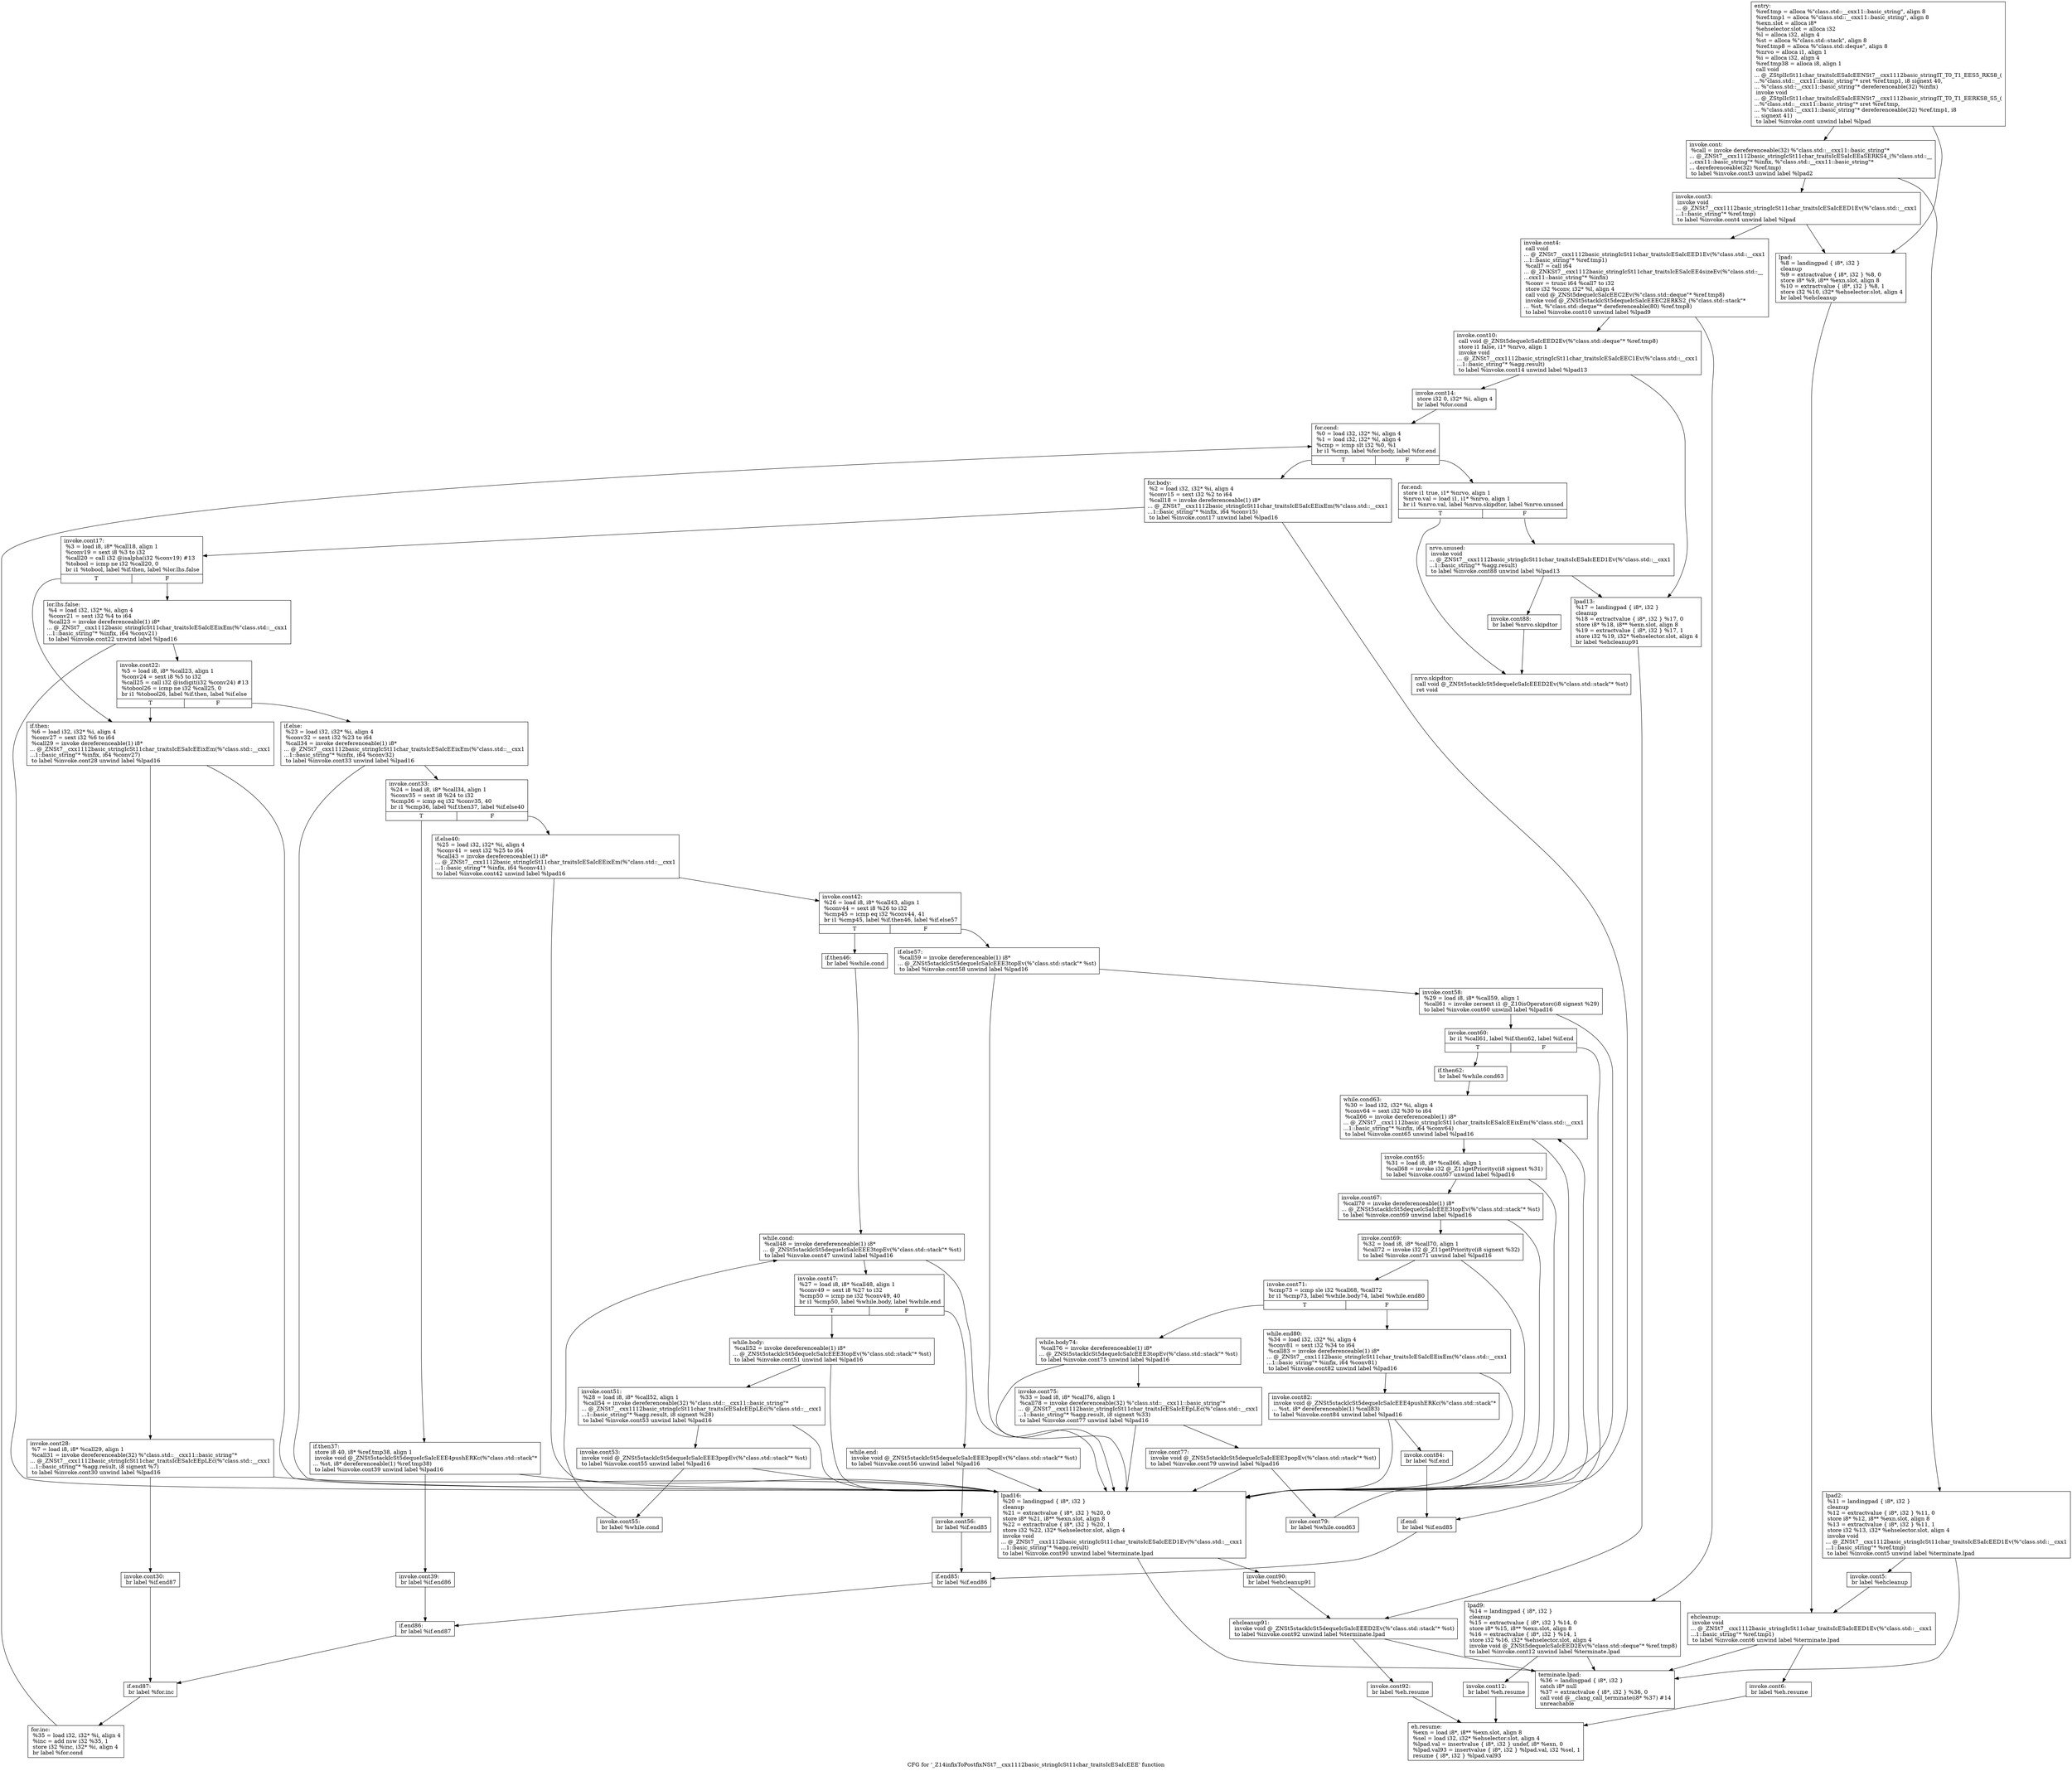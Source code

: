 digraph "CFG for '_Z14infixToPostfixNSt7__cxx1112basic_stringIcSt11char_traitsIcESaIcEEE' function" {
	label="CFG for '_Z14infixToPostfixNSt7__cxx1112basic_stringIcSt11char_traitsIcESaIcEEE' function";

	Node0x6b3dec0 [shape=record,label="{entry:\l  %ref.tmp = alloca %\"class.std::__cxx11::basic_string\", align 8\l  %ref.tmp1 = alloca %\"class.std::__cxx11::basic_string\", align 8\l  %exn.slot = alloca i8*\l  %ehselector.slot = alloca i32\l  %l = alloca i32, align 4\l  %st = alloca %\"class.std::stack\", align 8\l  %ref.tmp8 = alloca %\"class.std::deque\", align 8\l  %nrvo = alloca i1, align 1\l  %i = alloca i32, align 4\l  %ref.tmp38 = alloca i8, align 1\l  call void\l... @_ZStplIcSt11char_traitsIcESaIcEENSt7__cxx1112basic_stringIT_T0_T1_EES5_RKS8_(\l...%\"class.std::__cxx11::basic_string\"* sret %ref.tmp1, i8 signext 40,\l... %\"class.std::__cxx11::basic_string\"* dereferenceable(32) %infix)\l  invoke void\l... @_ZStplIcSt11char_traitsIcESaIcEENSt7__cxx1112basic_stringIT_T0_T1_EERKS8_S5_(\l...%\"class.std::__cxx11::basic_string\"* sret %ref.tmp,\l... %\"class.std::__cxx11::basic_string\"* dereferenceable(32) %ref.tmp1, i8\l... signext 41)\l          to label %invoke.cont unwind label %lpad\l}"];
	Node0x6b3dec0 -> Node0x6b40200;
	Node0x6b3dec0 -> Node0x6b402e0;
	Node0x6b40200 [shape=record,label="{invoke.cont:                                      \l  %call = invoke dereferenceable(32) %\"class.std::__cxx11::basic_string\"*\l... @_ZNSt7__cxx1112basic_stringIcSt11char_traitsIcESaIcEEaSERKS4_(%\"class.std::__\l...cxx11::basic_string\"* %infix, %\"class.std::__cxx11::basic_string\"*\l... dereferenceable(32) %ref.tmp)\l          to label %invoke.cont3 unwind label %lpad2\l}"];
	Node0x6b40200 -> Node0x6b40770;
	Node0x6b40200 -> Node0x6b407f0;
	Node0x6b40770 [shape=record,label="{invoke.cont3:                                     \l  invoke void\l... @_ZNSt7__cxx1112basic_stringIcSt11char_traitsIcESaIcEED1Ev(%\"class.std::__cxx1\l...1::basic_string\"* %ref.tmp)\l          to label %invoke.cont4 unwind label %lpad\l}"];
	Node0x6b40770 -> Node0x6b40ba0;
	Node0x6b40770 -> Node0x6b402e0;
	Node0x6b40ba0 [shape=record,label="{invoke.cont4:                                     \l  call void\l... @_ZNSt7__cxx1112basic_stringIcSt11char_traitsIcESaIcEED1Ev(%\"class.std::__cxx1\l...1::basic_string\"* %ref.tmp1)\l  %call7 = call i64\l... @_ZNKSt7__cxx1112basic_stringIcSt11char_traitsIcESaIcEE4sizeEv(%\"class.std::__\l...cxx11::basic_string\"* %infix)\l  %conv = trunc i64 %call7 to i32\l  store i32 %conv, i32* %l, align 4\l  call void @_ZNSt5dequeIcSaIcEEC2Ev(%\"class.std::deque\"* %ref.tmp8)\l  invoke void @_ZNSt5stackIcSt5dequeIcSaIcEEEC2ERKS2_(%\"class.std::stack\"*\l... %st, %\"class.std::deque\"* dereferenceable(80) %ref.tmp8)\l          to label %invoke.cont10 unwind label %lpad9\l}"];
	Node0x6b40ba0 -> Node0x6b41700;
	Node0x6b40ba0 -> Node0x6b417e0;
	Node0x6b41700 [shape=record,label="{invoke.cont10:                                    \l  call void @_ZNSt5dequeIcSaIcEED2Ev(%\"class.std::deque\"* %ref.tmp8)\l  store i1 false, i1* %nrvo, align 1\l  invoke void\l... @_ZNSt7__cxx1112basic_stringIcSt11char_traitsIcESaIcEEC1Ev(%\"class.std::__cxx1\l...1::basic_string\"* %agg.result)\l          to label %invoke.cont14 unwind label %lpad13\l}"];
	Node0x6b41700 -> Node0x6b41e70;
	Node0x6b41700 -> Node0x6b41f20;
	Node0x6b41e70 [shape=record,label="{invoke.cont14:                                    \l  store i32 0, i32* %i, align 4\l  br label %for.cond\l}"];
	Node0x6b41e70 -> Node0x6b41e20;
	Node0x6b41e20 [shape=record,label="{for.cond:                                         \l  %0 = load i32, i32* %i, align 4\l  %1 = load i32, i32* %l, align 4\l  %cmp = icmp slt i32 %0, %1\l  br i1 %cmp, label %for.body, label %for.end\l|{<s0>T|<s1>F}}"];
	Node0x6b41e20:s0 -> Node0x6b42630;
	Node0x6b41e20:s1 -> Node0x6b3e0f0;
	Node0x6b42630 [shape=record,label="{for.body:                                         \l  %2 = load i32, i32* %i, align 4\l  %conv15 = sext i32 %2 to i64\l  %call18 = invoke dereferenceable(1) i8*\l... @_ZNSt7__cxx1112basic_stringIcSt11char_traitsIcESaIcEEixEm(%\"class.std::__cxx1\l...1::basic_string\"* %infix, i64 %conv15)\l          to label %invoke.cont17 unwind label %lpad16\l}"];
	Node0x6b42630 -> Node0x6b3e330;
	Node0x6b42630 -> Node0x6b3e410;
	Node0x6b3e330 [shape=record,label="{invoke.cont17:                                    \l  %3 = load i8, i8* %call18, align 1\l  %conv19 = sext i8 %3 to i32\l  %call20 = call i32 @isalpha(i32 %conv19) #13\l  %tobool = icmp ne i32 %call20, 0\l  br i1 %tobool, label %if.then, label %lor.lhs.false\l|{<s0>T|<s1>F}}"];
	Node0x6b3e330:s0 -> Node0x6b43880;
	Node0x6b3e330:s1 -> Node0x6b43950;
	Node0x6b43950 [shape=record,label="{lor.lhs.false:                                    \l  %4 = load i32, i32* %i, align 4\l  %conv21 = sext i32 %4 to i64\l  %call23 = invoke dereferenceable(1) i8*\l... @_ZNSt7__cxx1112basic_stringIcSt11char_traitsIcESaIcEEixEm(%\"class.std::__cxx1\l...1::basic_string\"* %infix, i64 %conv21)\l          to label %invoke.cont22 unwind label %lpad16\l}"];
	Node0x6b43950 -> Node0x6b43be0;
	Node0x6b43950 -> Node0x6b3e410;
	Node0x6b43be0 [shape=record,label="{invoke.cont22:                                    \l  %5 = load i8, i8* %call23, align 1\l  %conv24 = sext i8 %5 to i32\l  %call25 = call i32 @isdigit(i32 %conv24) #13\l  %tobool26 = icmp ne i32 %call25, 0\l  br i1 %tobool26, label %if.then, label %if.else\l|{<s0>T|<s1>F}}"];
	Node0x6b43be0:s0 -> Node0x6b43880;
	Node0x6b43be0:s1 -> Node0x6b43fb0;
	Node0x6b43880 [shape=record,label="{if.then:                                          \l  %6 = load i32, i32* %i, align 4\l  %conv27 = sext i32 %6 to i64\l  %call29 = invoke dereferenceable(1) i8*\l... @_ZNSt7__cxx1112basic_stringIcSt11char_traitsIcESaIcEEixEm(%\"class.std::__cxx1\l...1::basic_string\"* %infix, i64 %conv27)\l          to label %invoke.cont28 unwind label %lpad16\l}"];
	Node0x6b43880 -> Node0x6b441e0;
	Node0x6b43880 -> Node0x6b3e410;
	Node0x6b441e0 [shape=record,label="{invoke.cont28:                                    \l  %7 = load i8, i8* %call29, align 1\l  %call31 = invoke dereferenceable(32) %\"class.std::__cxx11::basic_string\"*\l... @_ZNSt7__cxx1112basic_stringIcSt11char_traitsIcESaIcEEpLEc(%\"class.std::__cxx1\l...1::basic_string\"* %agg.result, i8 signext %7)\l          to label %invoke.cont30 unwind label %lpad16\l}"];
	Node0x6b441e0 -> Node0x6b44420;
	Node0x6b441e0 -> Node0x6b3e410;
	Node0x6b44420 [shape=record,label="{invoke.cont30:                                    \l  br label %if.end87\l}"];
	Node0x6b44420 -> Node0x6b44190;
	Node0x6b402e0 [shape=record,label="{lpad:                                             \l  %8 = landingpad \{ i8*, i32 \}\l          cleanup\l  %9 = extractvalue \{ i8*, i32 \} %8, 0\l  store i8* %9, i8** %exn.slot, align 8\l  %10 = extractvalue \{ i8*, i32 \} %8, 1\l  store i32 %10, i32* %ehselector.slot, align 4\l  br label %ehcleanup\l}"];
	Node0x6b402e0 -> Node0x6b43ac0;
	Node0x6b407f0 [shape=record,label="{lpad2:                                            \l  %11 = landingpad \{ i8*, i32 \}\l          cleanup\l  %12 = extractvalue \{ i8*, i32 \} %11, 0\l  store i8* %12, i8** %exn.slot, align 8\l  %13 = extractvalue \{ i8*, i32 \} %11, 1\l  store i32 %13, i32* %ehselector.slot, align 4\l  invoke void\l... @_ZNSt7__cxx1112basic_stringIcSt11char_traitsIcESaIcEED1Ev(%\"class.std::__cxx1\l...1::basic_string\"* %ref.tmp)\l          to label %invoke.cont5 unwind label %terminate.lpad\l}"];
	Node0x6b407f0 -> Node0x6b455e0;
	Node0x6b407f0 -> Node0x6b45660;
	Node0x6b455e0 [shape=record,label="{invoke.cont5:                                     \l  br label %ehcleanup\l}"];
	Node0x6b455e0 -> Node0x6b43ac0;
	Node0x6b43ac0 [shape=record,label="{ehcleanup:                                        \l  invoke void\l... @_ZNSt7__cxx1112basic_stringIcSt11char_traitsIcESaIcEED1Ev(%\"class.std::__cxx1\l...1::basic_string\"* %ref.tmp1)\l          to label %invoke.cont6 unwind label %terminate.lpad\l}"];
	Node0x6b43ac0 -> Node0x6b45860;
	Node0x6b43ac0 -> Node0x6b45660;
	Node0x6b45860 [shape=record,label="{invoke.cont6:                                     \l  br label %eh.resume\l}"];
	Node0x6b45860 -> Node0x6b45590;
	Node0x6b417e0 [shape=record,label="{lpad9:                                            \l  %14 = landingpad \{ i8*, i32 \}\l          cleanup\l  %15 = extractvalue \{ i8*, i32 \} %14, 0\l  store i8* %15, i8** %exn.slot, align 8\l  %16 = extractvalue \{ i8*, i32 \} %14, 1\l  store i32 %16, i32* %ehselector.slot, align 4\l  invoke void @_ZNSt5dequeIcSaIcEED2Ev(%\"class.std::deque\"* %ref.tmp8)\l          to label %invoke.cont12 unwind label %terminate.lpad\l}"];
	Node0x6b417e0 -> Node0x6b45d70;
	Node0x6b417e0 -> Node0x6b45660;
	Node0x6b45d70 [shape=record,label="{invoke.cont12:                                    \l  br label %eh.resume\l}"];
	Node0x6b45d70 -> Node0x6b45590;
	Node0x6b41f20 [shape=record,label="{lpad13:                                           \l  %17 = landingpad \{ i8*, i32 \}\l          cleanup\l  %18 = extractvalue \{ i8*, i32 \} %17, 0\l  store i8* %18, i8** %exn.slot, align 8\l  %19 = extractvalue \{ i8*, i32 \} %17, 1\l  store i32 %19, i32* %ehselector.slot, align 4\l  br label %ehcleanup91\l}"];
	Node0x6b41f20 -> Node0x6b46120;
	Node0x6b3e410 [shape=record,label="{lpad16:                                           \l  %20 = landingpad \{ i8*, i32 \}\l          cleanup\l  %21 = extractvalue \{ i8*, i32 \} %20, 0\l  store i8* %21, i8** %exn.slot, align 8\l  %22 = extractvalue \{ i8*, i32 \} %20, 1\l  store i32 %22, i32* %ehselector.slot, align 4\l  invoke void\l... @_ZNSt7__cxx1112basic_stringIcSt11char_traitsIcESaIcEED1Ev(%\"class.std::__cxx1\l...1::basic_string\"* %agg.result)\l          to label %invoke.cont90 unwind label %terminate.lpad\l}"];
	Node0x6b3e410 -> Node0x6b46470;
	Node0x6b3e410 -> Node0x6b45660;
	Node0x6b43fb0 [shape=record,label="{if.else:                                          \l  %23 = load i32, i32* %i, align 4\l  %conv32 = sext i32 %23 to i64\l  %call34 = invoke dereferenceable(1) i8*\l... @_ZNSt7__cxx1112basic_stringIcSt11char_traitsIcESaIcEEixEm(%\"class.std::__cxx1\l...1::basic_string\"* %infix, i64 %conv32)\l          to label %invoke.cont33 unwind label %lpad16\l}"];
	Node0x6b43fb0 -> Node0x6b46670;
	Node0x6b43fb0 -> Node0x6b3e410;
	Node0x6b46670 [shape=record,label="{invoke.cont33:                                    \l  %24 = load i8, i8* %call34, align 1\l  %conv35 = sext i8 %24 to i32\l  %cmp36 = icmp eq i32 %conv35, 40\l  br i1 %cmp36, label %if.then37, label %if.else40\l|{<s0>T|<s1>F}}"];
	Node0x6b46670:s0 -> Node0x6b46420;
	Node0x6b46670:s1 -> Node0x6b46a60;
	Node0x6b46420 [shape=record,label="{if.then37:                                        \l  store i8 40, i8* %ref.tmp38, align 1\l  invoke void @_ZNSt5stackIcSt5dequeIcSaIcEEE4pushERKc(%\"class.std::stack\"*\l... %st, i8* dereferenceable(1) %ref.tmp38)\l          to label %invoke.cont39 unwind label %lpad16\l}"];
	Node0x6b46420 -> Node0x6b46c70;
	Node0x6b46420 -> Node0x6b3e410;
	Node0x6b46c70 [shape=record,label="{invoke.cont39:                                    \l  br label %if.end86\l}"];
	Node0x6b46c70 -> Node0x6b47030;
	Node0x6b46a60 [shape=record,label="{if.else40:                                        \l  %25 = load i32, i32* %i, align 4\l  %conv41 = sext i32 %25 to i64\l  %call43 = invoke dereferenceable(1) i8*\l... @_ZNSt7__cxx1112basic_stringIcSt11char_traitsIcESaIcEEixEm(%\"class.std::__cxx1\l...1::basic_string\"* %infix, i64 %conv41)\l          to label %invoke.cont42 unwind label %lpad16\l}"];
	Node0x6b46a60 -> Node0x6b47190;
	Node0x6b46a60 -> Node0x6b3e410;
	Node0x6b47190 [shape=record,label="{invoke.cont42:                                    \l  %26 = load i8, i8* %call43, align 1\l  %conv44 = sext i8 %26 to i32\l  %cmp45 = icmp eq i32 %conv44, 41\l  br i1 %cmp45, label %if.then46, label %if.else57\l|{<s0>T|<s1>F}}"];
	Node0x6b47190:s0 -> Node0x6b47140;
	Node0x6b47190:s1 -> Node0x6b47560;
	Node0x6b47140 [shape=record,label="{if.then46:                                        \l  br label %while.cond\l}"];
	Node0x6b47140 -> Node0x6b476d0;
	Node0x6b476d0 [shape=record,label="{while.cond:                                       \l  %call48 = invoke dereferenceable(1) i8*\l... @_ZNSt5stackIcSt5dequeIcSaIcEEE3topEv(%\"class.std::stack\"* %st)\l          to label %invoke.cont47 unwind label %lpad16\l}"];
	Node0x6b476d0 -> Node0x6b477e0;
	Node0x6b476d0 -> Node0x6b3e410;
	Node0x6b477e0 [shape=record,label="{invoke.cont47:                                    \l  %27 = load i8, i8* %call48, align 1\l  %conv49 = sext i8 %27 to i32\l  %cmp50 = icmp ne i32 %conv49, 40\l  br i1 %cmp50, label %while.body, label %while.end\l|{<s0>T|<s1>F}}"];
	Node0x6b477e0:s0 -> Node0x6b47c20;
	Node0x6b477e0:s1 -> Node0x6b47cd0;
	Node0x6b47c20 [shape=record,label="{while.body:                                       \l  %call52 = invoke dereferenceable(1) i8*\l... @_ZNSt5stackIcSt5dequeIcSaIcEEE3topEv(%\"class.std::stack\"* %st)\l          to label %invoke.cont51 unwind label %lpad16\l}"];
	Node0x6b47c20 -> Node0x6b47e70;
	Node0x6b47c20 -> Node0x6b3e410;
	Node0x6b47e70 [shape=record,label="{invoke.cont51:                                    \l  %28 = load i8, i8* %call52, align 1\l  %call54 = invoke dereferenceable(32) %\"class.std::__cxx11::basic_string\"*\l... @_ZNSt7__cxx1112basic_stringIcSt11char_traitsIcESaIcEEpLEc(%\"class.std::__cxx1\l...1::basic_string\"* %agg.result, i8 signext %28)\l          to label %invoke.cont53 unwind label %lpad16\l}"];
	Node0x6b47e70 -> Node0x6b48060;
	Node0x6b47e70 -> Node0x6b3e410;
	Node0x6b48060 [shape=record,label="{invoke.cont53:                                    \l  invoke void @_ZNSt5stackIcSt5dequeIcSaIcEEE3popEv(%\"class.std::stack\"* %st)\l          to label %invoke.cont55 unwind label %lpad16\l}"];
	Node0x6b48060 -> Node0x6b48010;
	Node0x6b48060 -> Node0x6b3e410;
	Node0x6b48010 [shape=record,label="{invoke.cont55:                                    \l  br label %while.cond\l}"];
	Node0x6b48010 -> Node0x6b476d0;
	Node0x6b47cd0 [shape=record,label="{while.end:                                        \l  invoke void @_ZNSt5stackIcSt5dequeIcSaIcEEE3popEv(%\"class.std::stack\"* %st)\l          to label %invoke.cont56 unwind label %lpad16\l}"];
	Node0x6b47cd0 -> Node0x6b48560;
	Node0x6b47cd0 -> Node0x6b3e410;
	Node0x6b48560 [shape=record,label="{invoke.cont56:                                    \l  br label %if.end85\l}"];
	Node0x6b48560 -> Node0x6b486e0;
	Node0x6b47560 [shape=record,label="{if.else57:                                        \l  %call59 = invoke dereferenceable(1) i8*\l... @_ZNSt5stackIcSt5dequeIcSaIcEEE3topEv(%\"class.std::stack\"* %st)\l          to label %invoke.cont58 unwind label %lpad16\l}"];
	Node0x6b47560 -> Node0x6b487c0;
	Node0x6b47560 -> Node0x6b3e410;
	Node0x6b487c0 [shape=record,label="{invoke.cont58:                                    \l  %29 = load i8, i8* %call59, align 1\l  %call61 = invoke zeroext i1 @_Z10isOperatorc(i8 signext %29)\l          to label %invoke.cont60 unwind label %lpad16\l}"];
	Node0x6b487c0 -> Node0x6b48940;
	Node0x6b487c0 -> Node0x6b3e410;
	Node0x6b48940 [shape=record,label="{invoke.cont60:                                    \l  br i1 %call61, label %if.then62, label %if.end\l|{<s0>T|<s1>F}}"];
	Node0x6b48940:s0 -> Node0x6b48b10;
	Node0x6b48940:s1 -> Node0x6b48b90;
	Node0x6b48b10 [shape=record,label="{if.then62:                                        \l  br label %while.cond63\l}"];
	Node0x6b48b10 -> Node0x6b48cf0;
	Node0x6b48cf0 [shape=record,label="{while.cond63:                                     \l  %30 = load i32, i32* %i, align 4\l  %conv64 = sext i32 %30 to i64\l  %call66 = invoke dereferenceable(1) i8*\l... @_ZNSt7__cxx1112basic_stringIcSt11char_traitsIcESaIcEEixEm(%\"class.std::__cxx1\l...1::basic_string\"* %infix, i64 %conv64)\l          to label %invoke.cont65 unwind label %lpad16\l}"];
	Node0x6b48cf0 -> Node0x6b444f0;
	Node0x6b48cf0 -> Node0x6b3e410;
	Node0x6b444f0 [shape=record,label="{invoke.cont65:                                    \l  %31 = load i8, i8* %call66, align 1\l  %call68 = invoke i32 @_Z11getPriorityc(i8 signext %31)\l          to label %invoke.cont67 unwind label %lpad16\l}"];
	Node0x6b444f0 -> Node0x6b444a0;
	Node0x6b444f0 -> Node0x6b3e410;
	Node0x6b444a0 [shape=record,label="{invoke.cont67:                                    \l  %call70 = invoke dereferenceable(1) i8*\l... @_ZNSt5stackIcSt5dequeIcSaIcEEE3topEv(%\"class.std::stack\"* %st)\l          to label %invoke.cont69 unwind label %lpad16\l}"];
	Node0x6b444a0 -> Node0x6b448f0;
	Node0x6b444a0 -> Node0x6b3e410;
	Node0x6b448f0 [shape=record,label="{invoke.cont69:                                    \l  %32 = load i8, i8* %call70, align 1\l  %call72 = invoke i32 @_Z11getPriorityc(i8 signext %32)\l          to label %invoke.cont71 unwind label %lpad16\l}"];
	Node0x6b448f0 -> Node0x6b45c30;
	Node0x6b448f0 -> Node0x6b3e410;
	Node0x6b45c30 [shape=record,label="{invoke.cont71:                                    \l  %cmp73 = icmp sle i32 %call68, %call72\l  br i1 %cmp73, label %while.body74, label %while.end80\l|{<s0>T|<s1>F}}"];
	Node0x6b45c30:s0 -> Node0x6b49df0;
	Node0x6b45c30:s1 -> Node0x6b49e40;
	Node0x6b49df0 [shape=record,label="{while.body74:                                     \l  %call76 = invoke dereferenceable(1) i8*\l... @_ZNSt5stackIcSt5dequeIcSaIcEEE3topEv(%\"class.std::stack\"* %st)\l          to label %invoke.cont75 unwind label %lpad16\l}"];
	Node0x6b49df0 -> Node0x6b49fe0;
	Node0x6b49df0 -> Node0x6b3e410;
	Node0x6b49fe0 [shape=record,label="{invoke.cont75:                                    \l  %33 = load i8, i8* %call76, align 1\l  %call78 = invoke dereferenceable(32) %\"class.std::__cxx11::basic_string\"*\l... @_ZNSt7__cxx1112basic_stringIcSt11char_traitsIcESaIcEEpLEc(%\"class.std::__cxx1\l...1::basic_string\"* %agg.result, i8 signext %33)\l          to label %invoke.cont77 unwind label %lpad16\l}"];
	Node0x6b49fe0 -> Node0x6b4a1b0;
	Node0x6b49fe0 -> Node0x6b3e410;
	Node0x6b4a1b0 [shape=record,label="{invoke.cont77:                                    \l  invoke void @_ZNSt5stackIcSt5dequeIcSaIcEEE3popEv(%\"class.std::stack\"* %st)\l          to label %invoke.cont79 unwind label %lpad16\l}"];
	Node0x6b4a1b0 -> Node0x6b4a160;
	Node0x6b4a1b0 -> Node0x6b3e410;
	Node0x6b4a160 [shape=record,label="{invoke.cont79:                                    \l  br label %while.cond63\l}"];
	Node0x6b4a160 -> Node0x6b48cf0;
	Node0x6b49e40 [shape=record,label="{while.end80:                                      \l  %34 = load i32, i32* %i, align 4\l  %conv81 = sext i32 %34 to i64\l  %call83 = invoke dereferenceable(1) i8*\l... @_ZNSt7__cxx1112basic_stringIcSt11char_traitsIcESaIcEEixEm(%\"class.std::__cxx1\l...1::basic_string\"* %infix, i64 %conv81)\l          to label %invoke.cont82 unwind label %lpad16\l}"];
	Node0x6b49e40 -> Node0x6b4a5d0;
	Node0x6b49e40 -> Node0x6b3e410;
	Node0x6b4a5d0 [shape=record,label="{invoke.cont82:                                    \l  invoke void @_ZNSt5stackIcSt5dequeIcSaIcEEE4pushERKc(%\"class.std::stack\"*\l... %st, i8* dereferenceable(1) %call83)\l          to label %invoke.cont84 unwind label %lpad16\l}"];
	Node0x6b4a5d0 -> Node0x6b4a580;
	Node0x6b4a5d0 -> Node0x6b3e410;
	Node0x6b4a580 [shape=record,label="{invoke.cont84:                                    \l  br label %if.end\l}"];
	Node0x6b4a580 -> Node0x6b48b90;
	Node0x6b48b90 [shape=record,label="{if.end:                                           \l  br label %if.end85\l}"];
	Node0x6b48b90 -> Node0x6b486e0;
	Node0x6b486e0 [shape=record,label="{if.end85:                                         \l  br label %if.end86\l}"];
	Node0x6b486e0 -> Node0x6b47030;
	Node0x6b47030 [shape=record,label="{if.end86:                                         \l  br label %if.end87\l}"];
	Node0x6b47030 -> Node0x6b44190;
	Node0x6b44190 [shape=record,label="{if.end87:                                         \l  br label %for.inc\l}"];
	Node0x6b44190 -> Node0x6b4a980;
	Node0x6b4a980 [shape=record,label="{for.inc:                                          \l  %35 = load i32, i32* %i, align 4\l  %inc = add nsw i32 %35, 1\l  store i32 %inc, i32* %i, align 4\l  br label %for.cond\l}"];
	Node0x6b4a980 -> Node0x6b41e20;
	Node0x6b3e0f0 [shape=record,label="{for.end:                                          \l  store i1 true, i1* %nrvo, align 1\l  %nrvo.val = load i1, i1* %nrvo, align 1\l  br i1 %nrvo.val, label %nrvo.skipdtor, label %nrvo.unused\l|{<s0>T|<s1>F}}"];
	Node0x6b3e0f0:s0 -> Node0x6b427f0;
	Node0x6b3e0f0:s1 -> Node0x6b428d0;
	Node0x6b428d0 [shape=record,label="{nrvo.unused:                                      \l  invoke void\l... @_ZNSt7__cxx1112basic_stringIcSt11char_traitsIcESaIcEED1Ev(%\"class.std::__cxx1\l...1::basic_string\"* %agg.result)\l          to label %invoke.cont88 unwind label %lpad13\l}"];
	Node0x6b428d0 -> Node0x6b42a90;
	Node0x6b428d0 -> Node0x6b41f20;
	Node0x6b42a90 [shape=record,label="{invoke.cont88:                                    \l  br label %nrvo.skipdtor\l}"];
	Node0x6b42a90 -> Node0x6b427f0;
	Node0x6b427f0 [shape=record,label="{nrvo.skipdtor:                                    \l  call void @_ZNSt5stackIcSt5dequeIcSaIcEEED2Ev(%\"class.std::stack\"* %st)\l  ret void\l}"];
	Node0x6b46470 [shape=record,label="{invoke.cont90:                                    \l  br label %ehcleanup91\l}"];
	Node0x6b46470 -> Node0x6b46120;
	Node0x6b46120 [shape=record,label="{ehcleanup91:                                      \l  invoke void @_ZNSt5stackIcSt5dequeIcSaIcEEED2Ev(%\"class.std::stack\"* %st)\l          to label %invoke.cont92 unwind label %terminate.lpad\l}"];
	Node0x6b46120 -> Node0x6b42e50;
	Node0x6b46120 -> Node0x6b45660;
	Node0x6b42e50 [shape=record,label="{invoke.cont92:                                    \l  br label %eh.resume\l}"];
	Node0x6b42e50 -> Node0x6b45590;
	Node0x6b45590 [shape=record,label="{eh.resume:                                        \l  %exn = load i8*, i8** %exn.slot, align 8\l  %sel = load i32, i32* %ehselector.slot, align 4\l  %lpad.val = insertvalue \{ i8*, i32 \} undef, i8* %exn, 0\l  %lpad.val93 = insertvalue \{ i8*, i32 \} %lpad.val, i32 %sel, 1\l  resume \{ i8*, i32 \} %lpad.val93\l}"];
	Node0x6b45660 [shape=record,label="{terminate.lpad:                                   \l  %36 = landingpad \{ i8*, i32 \}\l          catch i8* null\l  %37 = extractvalue \{ i8*, i32 \} %36, 0\l  call void @__clang_call_terminate(i8* %37) #14\l  unreachable\l}"];
}
